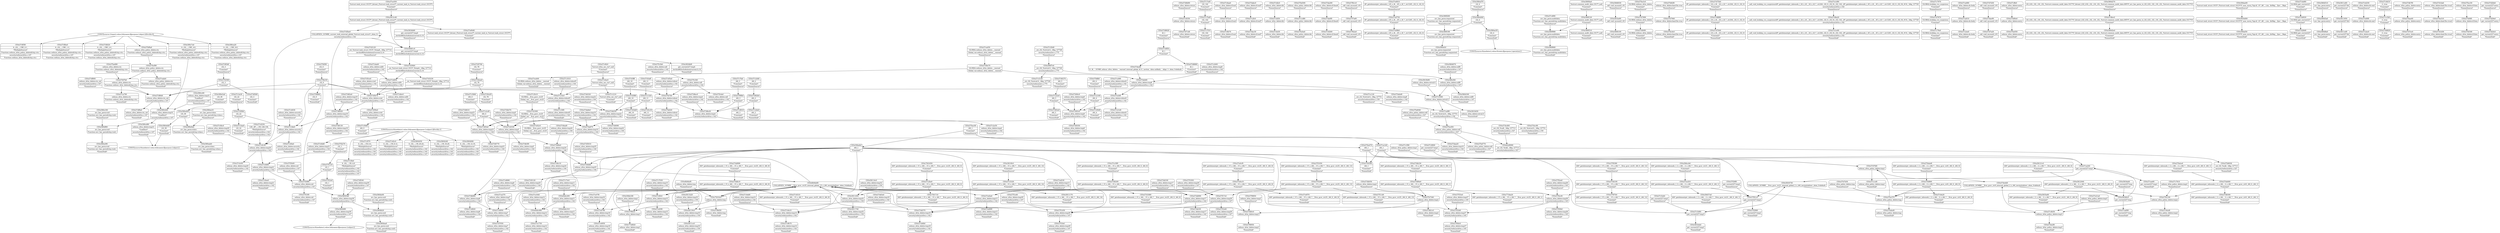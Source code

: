 digraph {
	CE0x580ca20 [shape=record,shape=Mrecord,label="{CE0x580ca20|4:_i32,_:_CRE_8,8_|*MultipleSource*|Function::selinux_xfrm_policy_delete&Arg::ctx::|security/selinux/xfrm.c,147|Function::selinux_xfrm_delete&Arg::ctx::}"]
	CE0x57f23f0 [shape=record,shape=Mrecord,label="{CE0x57f23f0|selinux_xfrm_delete:sid|security/selinux/xfrm.c,147|*SummSink*}"]
	CE0x57f1e40 [shape=record,shape=Mrecord,label="{CE0x57f1e40|selinux_xfrm_delete:tmp29|security/selinux/xfrm.c,147|*SummSource*}"]
	CE0x57c7810 [shape=record,shape=Mrecord,label="{CE0x57c7810|selinux_xfrm_policy_delete:tmp2|*SummSource*}"]
	CE0x57e47f0 [shape=record,shape=Mrecord,label="{CE0x57e47f0|selinux_xfrm_delete:tmp16|security/selinux/xfrm.c,142|*SummSource*}"]
	CE0x57d8ec0 [shape=record,shape=Mrecord,label="{CE0x57d8ec0|selinux_xfrm_delete:tmp4|security/selinux/xfrm.c,142|*SummSource*}"]
	CE0x58046f0 [shape=record,shape=Mrecord,label="{CE0x58046f0|selinux_xfrm_delete:tmp30|security/selinux/xfrm.c,147|*SummSink*}"]
	CE0x57bd770 [shape=record,shape=Mrecord,label="{CE0x57bd770|selinux_xfrm_policy_delete:call|security/selinux/xfrm.c,327|*SummSink*}"]
	CE0x57c2cd0 [shape=record,shape=Mrecord,label="{CE0x57c2cd0|i64_0|*Constant*}"]
	CE0x57bd040 [shape=record,shape=Mrecord,label="{CE0x57bd040|selinux_xfrm_policy_delete:call|security/selinux/xfrm.c,327|*SummSource*}"]
	CE0x57cb850 [shape=record,shape=Mrecord,label="{CE0x57cb850|selinux_xfrm_delete:call4|security/selinux/xfrm.c,142}"]
	CE0x57d71d0 [shape=record,shape=Mrecord,label="{CE0x57d71d0|selinux_xfrm_delete:return|*SummSink*}"]
	CE0x57c7bd0 [shape=record,shape=Mrecord,label="{CE0x57c7bd0|i32_142|*Constant*}"]
	CE0x57d72c0 [shape=record,shape=Mrecord,label="{CE0x57d72c0|selinux_xfrm_delete:if.end}"]
	CE0x57df6d0 [shape=record,shape=Mrecord,label="{CE0x57df6d0|selinux_xfrm_delete:ctx_sid|security/selinux/xfrm.c,147}"]
	CE0x57d0350 [shape=record,shape=Mrecord,label="{CE0x57d0350|selinux_xfrm_delete:tmp9|security/selinux/xfrm.c,142|*SummSink*}"]
	CE0x57dabc0 [shape=record,shape=Mrecord,label="{CE0x57dabc0|selinux_xfrm_delete:if.end7|*SummSource*}"]
	CE0x57d8880 [shape=record,shape=Mrecord,label="{CE0x57d8880|i8_1|*Constant*|*SummSink*}"]
	CE0x57cfd50 [shape=record,shape=Mrecord,label="{CE0x57cfd50|selinux_xfrm_delete:bb}"]
	CE0x57de4d0 [shape=record,shape=Mrecord,label="{CE0x57de4d0|COLLAPSED:_GCMRE___llvm_gcov_ctr9_internal_global_2_x_i64_zeroinitializer:_elem_0:default:}"]
	CE0x57e02c0 [shape=record,shape=Mrecord,label="{CE0x57e02c0|GLOBAL:__llvm_gcov_ctr25|Global_var:__llvm_gcov_ctr25|*SummSink*}"]
	CE0x57c14c0 [shape=record,shape=Mrecord,label="{CE0x57c14c0|selinux_xfrm_delete:tobool5|security/selinux/xfrm.c,144}"]
	CE0x57f2ea0 [shape=record,shape=Mrecord,label="{CE0x57f2ea0|selinux_xfrm_delete:tmp26|security/selinux/xfrm.c,145|*SummSource*}"]
	CE0x57c0ee0 [shape=record,shape=Mrecord,label="{CE0x57c0ee0|selinux_xfrm_delete:tmp21|security/selinux/xfrm.c,142|*SummSink*}"]
	CE0x57bdce0 [shape=record,shape=Mrecord,label="{CE0x57bdce0|i64*_getelementptr_inbounds_(_2_x_i64_,_2_x_i64_*___llvm_gcov_ctr9,_i64_0,_i64_1)|*Constant*|*SummSource*}"]
	CE0x57d8d00 [shape=record,shape=Mrecord,label="{CE0x57d8d00|selinux_xfrm_delete:return|*SummSource*}"]
	CE0x57c6950 [shape=record,shape=Mrecord,label="{CE0x57c6950|selinux_xfrm_delete:tmp7|security/selinux/xfrm.c,142}"]
	CE0x57bcba0 [shape=record,shape=Mrecord,label="{CE0x57bcba0|selinux_xfrm_policy_delete:bb|*SummSink*}"]
	CE0x580e290 [shape=record,shape=Mrecord,label="{CE0x580e290|avc_has_perm:tsid|Function::avc_has_perm&Arg::tsid::|*SummSink*}"]
	CE0x50bb180 [shape=record,shape=Mrecord,label="{CE0x50bb180|selinux_xfrm_delete:tmp1|*SummSource*}"]
	"CONST[source:0(mediator),value:2(dynamic)][purpose:{subject}]"
	CE0x57d4c10 [shape=record,shape=Mrecord,label="{CE0x57d4c10|selinux_xfrm_delete:tmp24|security/selinux/xfrm.c,144|*SummSink*}"]
	CE0x57fc3b0 [shape=record,shape=Mrecord,label="{CE0x57fc3b0|selinux_xfrm_delete:call|security/selinux/xfrm.c,142|*SummSource*}"]
	CE0x57bf9a0 [shape=record,shape=Mrecord,label="{CE0x57bf9a0|selinux_xfrm_policy_delete:ctx|Function::selinux_xfrm_policy_delete&Arg::ctx::|*SummSource*}"]
	CE0x57d5ce0 [shape=record,shape=Mrecord,label="{CE0x57d5ce0|selinux_xfrm_delete:cred|security/selinux/xfrm.c,142|*SummSource*}"]
	CE0x57d59e0 [shape=record,shape=Mrecord,label="{CE0x57d59e0|selinux_xfrm_delete:cred|security/selinux/xfrm.c,142|*SummSink*}"]
	CE0x57da200 [shape=record,shape=Mrecord,label="{CE0x57da200|selinux_xfrm_delete:if.then6|*SummSource*}"]
	CE0x57fb2a0 [shape=record,shape=Mrecord,label="{CE0x57fb2a0|_call_void_mcount()_#3|*SummSink*}"]
	CE0x57d4610 [shape=record,shape=Mrecord,label="{CE0x57d4610|selinux_xfrm_delete:tmp23|security/selinux/xfrm.c,144|*SummSource*}"]
	CE0x57cbbc0 [shape=record,shape=Mrecord,label="{CE0x57cbbc0|selinux_xfrm_delete:call4|security/selinux/xfrm.c,142|*SummSink*}"]
	CE0x57f1cc0 [shape=record,shape=Mrecord,label="{CE0x57f1cc0|i32_1|*Constant*}"]
	CE0x57c8260 [shape=record,shape=Mrecord,label="{CE0x57c8260|selinux_xfrm_delete:if.then6|*SummSink*}"]
	CE0x57d8e20 [shape=record,shape=Mrecord,label="{CE0x57d8e20|selinux_xfrm_delete:tmp4|security/selinux/xfrm.c,142}"]
	CE0x57bec00 [shape=record,shape=Mrecord,label="{CE0x57bec00|i64_1|*Constant*|*SummSource*}"]
	CE0x57e0cf0 [shape=record,shape=Mrecord,label="{CE0x57e0cf0|i64*_getelementptr_inbounds_(_15_x_i64_,_15_x_i64_*___llvm_gcov_ctr25,_i64_0,_i64_9)|*Constant*|*SummSource*}"]
	CE0x57c3a30 [shape=record,shape=Mrecord,label="{CE0x57c3a30|i32_22|*Constant*|*SummSource*}"]
	CE0x57e0f70 [shape=record,shape=Mrecord,label="{CE0x57e0f70|i64*_getelementptr_inbounds_(_15_x_i64_,_15_x_i64_*___llvm_gcov_ctr25,_i64_0,_i64_9)|*Constant*|*SummSink*}"]
	CE0x57d0200 [shape=record,shape=Mrecord,label="{CE0x57d0200|i64*_getelementptr_inbounds_(_15_x_i64_,_15_x_i64_*___llvm_gcov_ctr25,_i64_0,_i64_6)|*Constant*}"]
	CE0x57bcf90 [shape=record,shape=Mrecord,label="{CE0x57bcf90|selinux_xfrm_policy_delete:ctx|Function::selinux_xfrm_policy_delete&Arg::ctx::}"]
	CE0x57be680 [shape=record,shape=Mrecord,label="{CE0x57be680|selinux_xfrm_delete:ctx|Function::selinux_xfrm_delete&Arg::ctx::|*SummSource*}"]
	CE0x57d5be0 [shape=record,shape=Mrecord,label="{CE0x57d5be0|COLLAPSED:_GCMRE_current_task_external_global_%struct.task_struct*:_elem_0::|security/selinux/xfrm.c,142}"]
	CE0x57fc4a0 [shape=record,shape=Mrecord,label="{CE0x57fc4a0|selinux_xfrm_delete:call|security/selinux/xfrm.c,142|*SummSink*}"]
	CE0x57c5f70 [shape=record,shape=Mrecord,label="{CE0x57c5f70|4:_i32,_:_CR_0,4_|*MultipleSource*|security/selinux/xfrm.c,142|security/selinux/xfrm.c,142|security/selinux/xfrm.c,147}"]
	CE0x57d6020 [shape=record,shape=Mrecord,label="{CE0x57d6020|selinux_xfrm_delete:tmp19|security/selinux/xfrm.c,142}"]
	CE0x64dc480 [shape=record,shape=Mrecord,label="{CE0x64dc480|selinux_xfrm_delete:tmp12|security/selinux/xfrm.c,142}"]
	CE0x57c8cd0 [shape=record,shape=Mrecord,label="{CE0x57c8cd0|selinux_xfrm_policy_delete:tmp2|*SummSink*}"]
	CE0x5811b20 [shape=record,shape=Mrecord,label="{CE0x5811b20|selinux_xfrm_delete:tmp33|security/selinux/xfrm.c,150|*SummSource*}"]
	CE0x57c7fa0 [shape=record,shape=Mrecord,label="{CE0x57c7fa0|i64_3|*Constant*|*SummSource*}"]
	CE0x57c2d40 [shape=record,shape=Mrecord,label="{CE0x57c2d40|i64_2|*Constant*|*SummSource*}"]
	CE0x57c8350 [shape=record,shape=Mrecord,label="{CE0x57c8350|selinux_xfrm_delete:return}"]
	CE0x57e0810 [shape=record,shape=Mrecord,label="{CE0x57e0810|i8*_getelementptr_inbounds_(_45_x_i8_,_45_x_i8_*_.str1245,_i32_0,_i32_0)|*Constant*|*SummSource*}"]
	CE0x57d3c30 [shape=record,shape=Mrecord,label="{CE0x57d3c30|i64_11|*Constant*|*SummSink*}"]
	CE0x57c5960 [shape=record,shape=Mrecord,label="{CE0x57c5960|i64_0|*Constant*|*SummSource*}"]
	CE0x57ca450 [shape=record,shape=Mrecord,label="{CE0x57ca450|GLOBAL:selinux_xfrm_delete.__warned|Global_var:selinux_xfrm_delete.__warned|*SummSource*}"]
	CE0x57dd990 [shape=record,shape=Mrecord,label="{CE0x57dd990|i64*_getelementptr_inbounds_(_15_x_i64_,_15_x_i64_*___llvm_gcov_ctr25,_i64_0,_i64_8)|*Constant*|*SummSource*}"]
	CE0x580efc0 [shape=record,shape=Mrecord,label="{CE0x580efc0|avc_has_perm:requested|Function::avc_has_perm&Arg::requested::|*SummSink*}"]
	CE0x773d920 [shape=record,shape=Mrecord,label="{CE0x773d920|selinux_xfrm_delete:tmp1|*SummSink*}"]
	CE0x57ca240 [shape=record,shape=Mrecord,label="{CE0x57ca240|get_current227:tmp1}"]
	CE0x580f660 [shape=record,shape=Mrecord,label="{CE0x580f660|avc_has_perm:auditdata|Function::avc_has_perm&Arg::auditdata::|*SummSink*}"]
	CE0x5846100 [shape=record,shape=Mrecord,label="{CE0x5846100|_call_void_mcount()_#3|*SummSink*}"]
	CE0x57c2be0 [shape=record,shape=Mrecord,label="{CE0x57c2be0|i64*_getelementptr_inbounds_(_15_x_i64_,_15_x_i64_*___llvm_gcov_ctr25,_i64_0,_i64_0)|*Constant*}"]
	CE0x580d070 [shape=record,shape=Mrecord,label="{CE0x580d070|selinux_xfrm_delete:call8|security/selinux/xfrm.c,147|*SummSource*}"]
	CE0x580cb40 [shape=record,shape=Mrecord,label="{CE0x580cb40|selinux_xfrm_delete:tmp31|*LoadInst*|security/selinux/xfrm.c,147}"]
	CE0x57c62c0 [shape=record,shape=Mrecord,label="{CE0x57c62c0|4:_i32,_:_CR_8,12_|*MultipleSource*|security/selinux/xfrm.c,142|security/selinux/xfrm.c,142|security/selinux/xfrm.c,147}"]
	CE0x57d00f0 [shape=record,shape=Mrecord,label="{CE0x57d00f0|GLOBAL:selinux_xfrm_delete|*Constant*|*SummSink*}"]
	CE0x57bf7b0 [shape=record,shape=Mrecord,label="{CE0x57bf7b0|selinux_xfrm_delete:ctx|Function::selinux_xfrm_delete&Arg::ctx::}"]
	CE0x57c2fc0 [shape=record,shape=Mrecord,label="{CE0x57c2fc0|selinux_xfrm_delete:if.end7}"]
	CE0x57bc4c0 [shape=record,shape=Mrecord,label="{CE0x57bc4c0|selinux_xfrm_delete:land.lhs.true|*SummSink*}"]
	CE0x57bc570 [shape=record,shape=Mrecord,label="{CE0x57bc570|selinux_xfrm_policy_delete:tmp}"]
	CE0x57ca1d0 [shape=record,shape=Mrecord,label="{CE0x57ca1d0|i64_1|*Constant*}"]
	CE0x57d75b0 [shape=record,shape=Mrecord,label="{CE0x57d75b0|i8*_getelementptr_inbounds_(_24_x_i8_,_24_x_i8_*_.str244,_i32_0,_i32_0)|*Constant*|*SummSource*}"]
	CE0x57e1e00 [shape=record,shape=Mrecord,label="{CE0x57e1e00|_call_void_lockdep_rcu_suspicious(i8*_getelementptr_inbounds_(_24_x_i8_,_24_x_i8_*_.str244,_i32_0,_i32_0),_i32_142,_i8*_getelementptr_inbounds_(_45_x_i8_,_45_x_i8_*_.str1245,_i32_0,_i32_0))_#10,_!dbg_!27729|security/selinux/xfrm.c,142|*SummSink*}"]
	CE0x57d5760 [shape=record,shape=Mrecord,label="{CE0x57d5760|i32_78|*Constant*|*SummSource*}"]
	CE0x57f17c0 [shape=record,shape=Mrecord,label="{CE0x57f17c0|selinux_xfrm_delete:tmp28|security/selinux/xfrm.c,147}"]
	CE0x584ccb0 [shape=record,shape=Mrecord,label="{CE0x584ccb0|i64*_getelementptr_inbounds_(_2_x_i64_,_2_x_i64_*___llvm_gcov_ctr21,_i64_0,_i64_1)|*Constant*|*SummSource*}"]
	CE0x57d1000 [shape=record,shape=Mrecord,label="{CE0x57d1000|GLOBAL:__llvm_gcov_ctr25|Global_var:__llvm_gcov_ctr25}"]
	CE0x57c7970 [shape=record,shape=Mrecord,label="{CE0x57c7970|GLOBAL:lockdep_rcu_suspicious|*Constant*|*SummSource*}"]
	CE0x57c3aa0 [shape=record,shape=Mrecord,label="{CE0x57c3aa0|i32_22|*Constant*|*SummSink*}"]
	CE0x57f1830 [shape=record,shape=Mrecord,label="{CE0x57f1830|selinux_xfrm_delete:tmp28|security/selinux/xfrm.c,147|*SummSource*}"]
	CE0x5812c40 [shape=record,shape=Mrecord,label="{CE0x5812c40|%struct.task_struct.1015**_bitcast_(%struct.task_struct**_current_task_to_%struct.task_struct.1015**)|*Constant*}"]
	CE0x57da0f0 [shape=record,shape=Mrecord,label="{CE0x57da0f0|selinux_xfrm_delete:if.then6}"]
	CE0x57c40a0 [shape=record,shape=Mrecord,label="{CE0x57c40a0|selinux_xfrm_delete:security|security/selinux/xfrm.c,142|*SummSink*}"]
	CE0x57c6890 [shape=record,shape=Mrecord,label="{CE0x57c6890|selinux_xfrm_delete:tmp6|security/selinux/xfrm.c,142|*SummSource*}"]
	CE0x57ca080 [shape=record,shape=Mrecord,label="{CE0x57ca080|selinux_xfrm_delete:do.body|*SummSource*}"]
	CE0x57c9e20 [shape=record,shape=Mrecord,label="{CE0x57c9e20|i64*_getelementptr_inbounds_(_2_x_i64_,_2_x_i64_*___llvm_gcov_ctr9,_i64_0,_i64_0)|*Constant*|*SummSink*}"]
	CE0x57c65a0 [shape=record,shape=Mrecord,label="{CE0x57c65a0|selinux_xfrm_delete:tobool|security/selinux/xfrm.c,142|*SummSource*}"]
	CE0x580c7a0 [shape=record,shape=Mrecord,label="{CE0x580c7a0|4:_i32,_:_CRE_4,8_|*MultipleSource*|Function::selinux_xfrm_policy_delete&Arg::ctx::|security/selinux/xfrm.c,147|Function::selinux_xfrm_delete&Arg::ctx::}"]
	CE0x57c5fe0 [shape=record,shape=Mrecord,label="{CE0x57c5fe0|4:_i32,_:_CR_4,8_|*MultipleSource*|security/selinux/xfrm.c,142|security/selinux/xfrm.c,142|security/selinux/xfrm.c,147}"]
	CE0x57b7340 [shape=record,shape=Mrecord,label="{CE0x57b7340|selinux_xfrm_delete:tmp2}"]
	CE0x57b82f0 [shape=record,shape=Mrecord,label="{CE0x57b82f0|selinux_xfrm_delete:land.lhs.true|*SummSource*}"]
	CE0x57bf860 [shape=record,shape=Mrecord,label="{CE0x57bf860|i64*_getelementptr_inbounds_(_2_x_i64_,_2_x_i64_*___llvm_gcov_ctr9,_i64_0,_i64_0)|*Constant*}"]
	CE0x57dae90 [shape=record,shape=Mrecord,label="{CE0x57dae90|_call_void_mcount()_#3}"]
	"CONST[source:0(mediator),value:2(dynamic)][purpose:{object}]"
	CE0x580db20 [shape=record,shape=Mrecord,label="{CE0x580db20|avc_has_perm:ssid|Function::avc_has_perm&Arg::ssid::}"]
	CE0x57dd090 [shape=record,shape=Mrecord,label="{CE0x57dd090|selinux_xfrm_delete:tmp17|security/selinux/xfrm.c,142}"]
	CE0x57bcd50 [shape=record,shape=Mrecord,label="{CE0x57bcd50|selinux_xfrm_policy_delete:call|security/selinux/xfrm.c,327}"]
	CE0x57d48e0 [shape=record,shape=Mrecord,label="{CE0x57d48e0|selinux_xfrm_delete:tmp24|security/selinux/xfrm.c,144}"]
	CE0x580de00 [shape=record,shape=Mrecord,label="{CE0x580de00|avc_has_perm:ssid|Function::avc_has_perm&Arg::ssid::|*SummSource*}"]
	CE0x57f2960 [shape=record,shape=Mrecord,label="{CE0x57f2960|get_current227:tmp2|*SummSink*}"]
	CE0x57d2ea0 [shape=record,shape=Mrecord,label="{CE0x57d2ea0|i32_78|*Constant*}"]
	CE0x57f07b0 [shape=record,shape=Mrecord,label="{CE0x57f07b0|i64*_getelementptr_inbounds_(_15_x_i64_,_15_x_i64_*___llvm_gcov_ctr25,_i64_0,_i64_12)|*Constant*|*SummSink*}"]
	CE0x57be050 [shape=record,shape=Mrecord,label="{CE0x57be050|selinux_xfrm_delete:entry|*SummSink*}"]
	CE0x580ee50 [shape=record,shape=Mrecord,label="{CE0x580ee50|i32_4|*Constant*|*SummSink*}"]
	CE0x57c7e00 [shape=record,shape=Mrecord,label="{CE0x57c7e00|i32_142|*Constant*|*SummSource*}"]
	CE0x57cfdc0 [shape=record,shape=Mrecord,label="{CE0x57cfdc0|selinux_xfrm_delete:bb|*SummSource*}"]
	CE0x57cade0 [shape=record,shape=Mrecord,label="{CE0x57cade0|selinux_xfrm_policy_delete:ctx|Function::selinux_xfrm_policy_delete&Arg::ctx::|*SummSink*}"]
	CE0x57c73c0 [shape=record,shape=Mrecord,label="{CE0x57c73c0|selinux_xfrm_delete:tmp11|security/selinux/xfrm.c,142|*SummSource*}"]
	CE0x57e4950 [shape=record,shape=Mrecord,label="{CE0x57e4950|selinux_xfrm_delete:tmp16|security/selinux/xfrm.c,142|*SummSink*}"]
	CE0x57c1610 [shape=record,shape=Mrecord,label="{CE0x57c1610|selinux_xfrm_delete:tobool5|security/selinux/xfrm.c,144|*SummSource*}"]
	CE0x57c2de0 [shape=record,shape=Mrecord,label="{CE0x57c2de0|i64_2|*Constant*|*SummSink*}"]
	CE0x580d270 [shape=record,shape=Mrecord,label="{CE0x580d270|i32_(i32,_i32,_i16,_i32,_%struct.common_audit_data.1017*)*_bitcast_(i32_(i32,_i32,_i16,_i32,_%struct.common_audit_data.495*)*_avc_has_perm_to_i32_(i32,_i32,_i16,_i32,_%struct.common_audit_data.1017*)*)|*Constant*|*SummSource*}"]
	CE0x584af30 [shape=record,shape=Mrecord,label="{CE0x584af30|%struct.task_struct.1015*_(%struct.task_struct.1015**)*_asm_movq_%gs:$_1:P_,$0_,_r,im,_dirflag_,_fpsr_,_flags_|*SummSink*}"]
	CE0x57ed230 [shape=record,shape=Mrecord,label="{CE0x57ed230|selinux_xfrm_delete:tmp13|security/selinux/xfrm.c,142|*SummSource*}"]
	CE0x580d2e0 [shape=record,shape=Mrecord,label="{CE0x580d2e0|i32_(i32,_i32,_i16,_i32,_%struct.common_audit_data.1017*)*_bitcast_(i32_(i32,_i32,_i16,_i32,_%struct.common_audit_data.495*)*_avc_has_perm_to_i32_(i32,_i32,_i16,_i32,_%struct.common_audit_data.1017*)*)|*Constant*|*SummSink*}"]
	CE0x5811450 [shape=record,shape=Mrecord,label="{CE0x5811450|selinux_xfrm_delete:tmp32|security/selinux/xfrm.c,150}"]
	CE0x57da870 [shape=record,shape=Mrecord,label="{CE0x57da870|selinux_xfrm_delete:tmp10|security/selinux/xfrm.c,142}"]
	CE0x581bda0 [shape=record,shape=Mrecord,label="{CE0x581bda0|get_current227:tmp3|*SummSink*}"]
	CE0x57ecb00 [shape=record,shape=Mrecord,label="{CE0x57ecb00|GLOBAL:selinux_xfrm_delete.__warned|Global_var:selinux_xfrm_delete.__warned|*SummSink*}"]
	CE0x57e1750 [shape=record,shape=Mrecord,label="{CE0x57e1750|selinux_xfrm_delete:tmp12|security/selinux/xfrm.c,142|*SummSink*}"]
	CE0x57f1b40 [shape=record,shape=Mrecord,label="{CE0x57f1b40|selinux_xfrm_delete:tmp28|security/selinux/xfrm.c,147|*SummSink*}"]
	CE0x580f4a0 [shape=record,shape=Mrecord,label="{CE0x580f4a0|%struct.common_audit_data.1017*_null|*Constant*|*SummSource*}"]
	CE0x57d4770 [shape=record,shape=Mrecord,label="{CE0x57d4770|selinux_xfrm_delete:tmp23|security/selinux/xfrm.c,144|*SummSink*}"]
	CE0x57c50d0 [shape=record,shape=Mrecord,label="{CE0x57c50d0|_ret_i32_%retval.0,_!dbg_!27728|security/selinux/avc.c,775|*SummSource*}"]
	CE0x57d62a0 [shape=record,shape=Mrecord,label="{CE0x57d62a0|selinux_xfrm_delete:tmp19|security/selinux/xfrm.c,142|*SummSource*}"]
	CE0x57d28d0 [shape=record,shape=Mrecord,label="{CE0x57d28d0|GLOBAL:get_current227|*Constant*|*SummSink*}"]
	CE0x57e4780 [shape=record,shape=Mrecord,label="{CE0x57e4780|selinux_xfrm_delete:tmp16|security/selinux/xfrm.c,142}"]
	CE0x57df8a0 [shape=record,shape=Mrecord,label="{CE0x57df8a0|selinux_xfrm_delete:ctx_sid|security/selinux/xfrm.c,147|*SummSink*}"]
	CE0x57c6fc0 [shape=record,shape=Mrecord,label="{CE0x57c6fc0|selinux_xfrm_delete:tmp15|security/selinux/xfrm.c,142}"]
	CE0x57bdad0 [shape=record,shape=Mrecord,label="{CE0x57bdad0|i64*_getelementptr_inbounds_(_2_x_i64_,_2_x_i64_*___llvm_gcov_ctr9,_i64_0,_i64_0)|*Constant*|*SummSource*}"]
	CE0x57bde40 [shape=record,shape=Mrecord,label="{CE0x57bde40|selinux_xfrm_policy_delete:tmp|*SummSink*}"]
	CE0x57ddb10 [shape=record,shape=Mrecord,label="{CE0x57ddb10|i64*_getelementptr_inbounds_(_15_x_i64_,_15_x_i64_*___llvm_gcov_ctr25,_i64_0,_i64_8)|*Constant*}"]
	CE0x57d8300 [shape=record,shape=Mrecord,label="{CE0x57d8300|i64*_getelementptr_inbounds_(_2_x_i64_,_2_x_i64_*___llvm_gcov_ctr9,_i64_0,_i64_1)|*Constant*|*SummSink*}"]
	CE0x57c3de0 [shape=record,shape=Mrecord,label="{CE0x57c3de0|selinux_xfrm_delete:security|security/selinux/xfrm.c,142}"]
	CE0x57c6820 [shape=record,shape=Mrecord,label="{CE0x57c6820|selinux_xfrm_delete:tmp6|security/selinux/xfrm.c,142|*SummSink*}"]
	CE0x57d7a20 [shape=record,shape=Mrecord,label="{CE0x57d7a20|_call_void_mcount()_#3|*SummSink*}"]
	CE0x57df800 [shape=record,shape=Mrecord,label="{CE0x57df800|selinux_xfrm_delete:ctx_sid|security/selinux/xfrm.c,147|*SummSource*}"]
	CE0x57fe7b0 [shape=record,shape=Mrecord,label="{CE0x57fe7b0|selinux_xfrm_delete:tobool|security/selinux/xfrm.c,142}"]
	CE0x57d7870 [shape=record,shape=Mrecord,label="{CE0x57d7870|GLOBAL:lockdep_rcu_suspicious|*Constant*}"]
	CE0x5804450 [shape=record,shape=Mrecord,label="{CE0x5804450|4:_i32,_:_CR_20,24_|*MultipleSource*|security/selinux/xfrm.c,142|security/selinux/xfrm.c,142|security/selinux/xfrm.c,147}"]
	CE0x57c2ee0 [shape=record,shape=Mrecord,label="{CE0x57c2ee0|selinux_xfrm_delete:do.body|*SummSink*}"]
	CE0x57e60d0 [shape=record,shape=Mrecord,label="{CE0x57e60d0|%struct.task_struct.1015**_bitcast_(%struct.task_struct**_current_task_to_%struct.task_struct.1015**)|*Constant*|*SummSink*}"]
	CE0x57ed2a0 [shape=record,shape=Mrecord,label="{CE0x57ed2a0|selinux_xfrm_delete:tmp13|security/selinux/xfrm.c,142}"]
	CE0x580e5a0 [shape=record,shape=Mrecord,label="{CE0x580e5a0|i16_39|*Constant*|*SummSource*}"]
	CE0x580d3a0 [shape=record,shape=Mrecord,label="{CE0x580d3a0|avc_has_perm:entry}"]
	CE0x57f8dc0 [shape=record,shape=Mrecord,label="{CE0x57f8dc0|selinux_xfrm_delete:tmp1}"]
	CE0x57bc100 [shape=record,shape=Mrecord,label="{CE0x57bc100|selinux_xfrm_policy_delete:tmp2}"]
	CE0x580f510 [shape=record,shape=Mrecord,label="{CE0x580f510|%struct.common_audit_data.1017*_null|*Constant*|*SummSink*}"]
	CE0x5811e60 [shape=record,shape=Mrecord,label="{CE0x5811e60|get_current227:bb|*SummSource*}"]
	CE0x580cf40 [shape=record,shape=Mrecord,label="{CE0x580cf40|selinux_xfrm_delete:call8|security/selinux/xfrm.c,147}"]
	CE0x57d3dd0 [shape=record,shape=Mrecord,label="{CE0x57d3dd0|i64_10|*Constant*|*SummSink*}"]
	CE0x57f1fe0 [shape=record,shape=Mrecord,label="{CE0x57f1fe0|selinux_xfrm_delete:tmp29|security/selinux/xfrm.c,147|*SummSink*}"]
	CE0x57dfec0 [shape=record,shape=Mrecord,label="{CE0x57dfec0|i32_(i32,_i32,_i16,_i32,_%struct.common_audit_data.1017*)*_bitcast_(i32_(i32,_i32,_i16,_i32,_%struct.common_audit_data.495*)*_avc_has_perm_to_i32_(i32,_i32,_i16,_i32,_%struct.common_audit_data.1017*)*)|*Constant*}"]
	CE0x57c1cd0 [shape=record,shape=Mrecord,label="{CE0x57c1cd0|selinux_xfrm_policy_delete:tmp1|*SummSink*}"]
	CE0x57d3af0 [shape=record,shape=Mrecord,label="{CE0x57d3af0|i64_11|*Constant*|*SummSource*}"]
	CE0x57d3120 [shape=record,shape=Mrecord,label="{CE0x57d3120|_ret_%struct.task_struct.1015*_%tmp4,_!dbg_!27714|./arch/x86/include/asm/current.h,14|*SummSource*}"]
	CE0x57e4250 [shape=record,shape=Mrecord,label="{CE0x57e4250|selinux_xfrm_delete:do.end|*SummSource*}"]
	CE0x57d7d30 [shape=record,shape=Mrecord,label="{CE0x57d7d30|_call_void_mcount()_#3|*SummSource*}"]
	CE0x57b80e0 [shape=record,shape=Mrecord,label="{CE0x57b80e0|selinux_xfrm_delete:entry}"]
	CE0x57d4090 [shape=record,shape=Mrecord,label="{CE0x57d4090|selinux_xfrm_delete:tmp22|security/selinux/xfrm.c,144|*SummSink*}"]
	CE0x57f9fb0 [shape=record,shape=Mrecord,label="{CE0x57f9fb0|i64_3|*Constant*}"]
	CE0x57d4ad0 [shape=record,shape=Mrecord,label="{CE0x57d4ad0|selinux_xfrm_delete:tmp24|security/selinux/xfrm.c,144|*SummSource*}"]
	CE0x580e6d0 [shape=record,shape=Mrecord,label="{CE0x580e6d0|i16_39|*Constant*|*SummSink*}"]
	CE0x580ed70 [shape=record,shape=Mrecord,label="{CE0x580ed70|i32_4|*Constant*|*SummSource*}"]
	CE0x57c5b10 [shape=record,shape=Mrecord,label="{CE0x57c5b10|GLOBAL:__llvm_gcov_ctr25|Global_var:__llvm_gcov_ctr25|*SummSource*}"]
	CE0x5835a60 [shape=record,shape=Mrecord,label="{CE0x5835a60|i64*_getelementptr_inbounds_(_2_x_i64_,_2_x_i64_*___llvm_gcov_ctr21,_i64_0,_i64_0)|*Constant*|*SummSink*}"]
	CE0x58119c0 [shape=record,shape=Mrecord,label="{CE0x58119c0|selinux_xfrm_delete:tmp33|security/selinux/xfrm.c,150}"]
	CE0x64dc310 [shape=record,shape=Mrecord,label="{CE0x64dc310|selinux_xfrm_delete:tmp11|security/selinux/xfrm.c,142|*SummSink*}"]
	CE0x57deb60 [shape=record,shape=Mrecord,label="{CE0x57deb60|selinux_xfrm_delete:tmp8|security/selinux/xfrm.c,142}"]
	CE0x57ca010 [shape=record,shape=Mrecord,label="{CE0x57ca010|selinux_xfrm_delete:do.body}"]
	CE0x57c59d0 [shape=record,shape=Mrecord,label="{CE0x57c59d0|i64_0|*Constant*|*SummSink*}"]
	CE0x57ed490 [shape=record,shape=Mrecord,label="{CE0x57ed490|selinux_xfrm_delete:tmp13|security/selinux/xfrm.c,142|*SummSink*}"]
	CE0x57d7640 [shape=record,shape=Mrecord,label="{CE0x57d7640|i8*_getelementptr_inbounds_(_24_x_i8_,_24_x_i8_*_.str244,_i32_0,_i32_0)|*Constant*|*SummSink*}"]
	CE0x57dd3e0 [shape=record,shape=Mrecord,label="{CE0x57dd3e0|selinux_xfrm_delete:tmp18|security/selinux/xfrm.c,142|*SummSource*}"]
	CE0x75017c0 [shape=record,shape=Mrecord,label="{CE0x75017c0|i64*_getelementptr_inbounds_(_15_x_i64_,_15_x_i64_*___llvm_gcov_ctr25,_i64_0,_i64_0)|*Constant*|*SummSink*}"]
	CE0x580e400 [shape=record,shape=Mrecord,label="{CE0x580e400|i16_39|*Constant*}"]
	"CONST[source:1(input),value:2(dynamic)][purpose:{object}][SrcIdx:0]"
	CE0x57d04c0 [shape=record,shape=Mrecord,label="{CE0x57d04c0|selinux_xfrm_delete:tmp9|security/selinux/xfrm.c,142|*SummSource*}"]
	CE0x57cbab0 [shape=record,shape=Mrecord,label="{CE0x57cbab0|selinux_xfrm_delete:call4|security/selinux/xfrm.c,142|*SummSource*}"]
	CE0x57cffe0 [shape=record,shape=Mrecord,label="{CE0x57cffe0|selinux_xfrm_delete:entry|*SummSource*}"]
	CE0x57fb1c0 [shape=record,shape=Mrecord,label="{CE0x57fb1c0|_call_void_mcount()_#3|*SummSource*}"]
	CE0x57c9d10 [shape=record,shape=Mrecord,label="{CE0x57c9d10|i1_true|*Constant*|*SummSource*}"]
	CE0x5811ed0 [shape=record,shape=Mrecord,label="{CE0x5811ed0|get_current227:bb|*SummSink*}"]
	CE0x57c5560 [shape=record,shape=Mrecord,label="{CE0x57c5560|selinux_xfrm_delete:retval.0}"]
	CE0x5810fc0 [shape=record,shape=Mrecord,label="{CE0x5810fc0|i64*_getelementptr_inbounds_(_15_x_i64_,_15_x_i64_*___llvm_gcov_ctr25,_i64_0,_i64_14)|*Constant*|*SummSource*}"]
	CE0x5834bf0 [shape=record,shape=Mrecord,label="{CE0x5834bf0|get_current227:tmp4|./arch/x86/include/asm/current.h,14|*SummSink*}"]
	CE0x57d7050 [shape=record,shape=Mrecord,label="{CE0x57d7050|selinux_xfrm_delete:tmp7|security/selinux/xfrm.c,142|*SummSink*}"]
	CE0x57db1c0 [shape=record,shape=Mrecord,label="{CE0x57db1c0|selinux_xfrm_delete:tmp2|*SummSink*}"]
	CE0x57e0330 [shape=record,shape=Mrecord,label="{CE0x57e0330|selinux_xfrm_delete:tmp5|security/selinux/xfrm.c,142}"]
	CE0x580ea10 [shape=record,shape=Mrecord,label="{CE0x580ea10|avc_has_perm:tclass|Function::avc_has_perm&Arg::tclass::|*SummSource*}"]
	CE0x57caa60 [shape=record,shape=Mrecord,label="{CE0x57caa60|get_current227:tmp1|*SummSink*}"]
	CE0x57d5b70 [shape=record,shape=Mrecord,label="{CE0x57d5b70|selinux_xfrm_delete:cred|security/selinux/xfrm.c,142}"]
	CE0x57d8620 [shape=record,shape=Mrecord,label="{CE0x57d8620|i8_1|*Constant*|*SummSource*}"]
	CE0x57f2880 [shape=record,shape=Mrecord,label="{CE0x57f2880|selinux_xfrm_delete:sid|security/selinux/xfrm.c,147}"]
	CE0x57d7fd0 [shape=record,shape=Mrecord,label="{CE0x57d7fd0|selinux_xfrm_policy_delete:tmp1}"]
	CE0x57d5a50 [shape=record,shape=Mrecord,label="{CE0x57d5a50|i32_78|*Constant*|*SummSink*}"]
	CE0x57d7ec0 [shape=record,shape=Mrecord,label="{CE0x57d7ec0|selinux_xfrm_policy_delete:entry|*SummSink*}"]
	CE0x580f260 [shape=record,shape=Mrecord,label="{CE0x580f260|avc_has_perm:requested|Function::avc_has_perm&Arg::requested::|*SummSource*}"]
	CE0x57da8e0 [shape=record,shape=Mrecord,label="{CE0x57da8e0|selinux_xfrm_delete:tmp10|security/selinux/xfrm.c,142|*SummSource*}"]
	CE0x58346c0 [shape=record,shape=Mrecord,label="{CE0x58346c0|get_current227:tmp}"]
	CE0x57c1210 [shape=record,shape=Mrecord,label="{CE0x57c1210|%struct.xfrm_sec_ctx*_null|*Constant*|*SummSink*}"]
	CE0x57de2f0 [shape=record,shape=Mrecord,label="{CE0x57de2f0|selinux_xfrm_policy_delete:tmp3|*SummSink*}"]
	CE0x58042d0 [shape=record,shape=Mrecord,label="{CE0x58042d0|4:_i32,_:_CR_16,20_|*MultipleSource*|security/selinux/xfrm.c,142|security/selinux/xfrm.c,142|security/selinux/xfrm.c,147}"]
	CE0x57c9a10 [shape=record,shape=Mrecord,label="{CE0x57c9a10|selinux_xfrm_delete:tmp14|security/selinux/xfrm.c,142}"]
	CE0x57be310 [shape=record,shape=Mrecord,label="{CE0x57be310|selinux_xfrm_delete:land.lhs.true2}"]
	CE0x57dd370 [shape=record,shape=Mrecord,label="{CE0x57dd370|selinux_xfrm_delete:tmp18|security/selinux/xfrm.c,142}"]
	CE0x57c9900 [shape=record,shape=Mrecord,label="{CE0x57c9900|get_current227:tmp1|*SummSource*}"]
	CE0x57c0dd0 [shape=record,shape=Mrecord,label="{CE0x57c0dd0|selinux_xfrm_delete:tmp21|security/selinux/xfrm.c,142|*SummSource*}"]
	CE0x57d1da0 [shape=record,shape=Mrecord,label="{CE0x57d1da0|selinux_xfrm_delete:land.lhs.true2|*SummSource*}"]
	CE0x57f33e0 [shape=record,shape=Mrecord,label="{CE0x57f33e0|selinux_xfrm_delete:tmp27|security/selinux/xfrm.c,145|*SummSource*}"]
	CE0x57bf180 [shape=record,shape=Mrecord,label="{CE0x57bf180|selinux_xfrm_delete:if.then|*SummSink*}"]
	CE0x57c7030 [shape=record,shape=Mrecord,label="{CE0x57c7030|selinux_xfrm_delete:tmp15|security/selinux/xfrm.c,142|*SummSource*}"]
	CE0x57d0270 [shape=record,shape=Mrecord,label="{CE0x57d0270|i64_5|*Constant*|*SummSource*}"]
	CE0x57e0e10 [shape=record,shape=Mrecord,label="{CE0x57e0e10|i64*_getelementptr_inbounds_(_15_x_i64_,_15_x_i64_*___llvm_gcov_ctr25,_i64_0,_i64_9)|*Constant*}"]
	CE0x57c0ac0 [shape=record,shape=Mrecord,label="{CE0x57c0ac0|%struct.xfrm_sec_ctx*_null|*Constant*}"]
	CE0x57ca790 [shape=record,shape=Mrecord,label="{CE0x57ca790|selinux_xfrm_delete:ctx|Function::selinux_xfrm_delete&Arg::ctx::|*SummSink*}"]
	CE0x5811cc0 [shape=record,shape=Mrecord,label="{CE0x5811cc0|selinux_xfrm_delete:tmp33|security/selinux/xfrm.c,150|*SummSink*}"]
	CE0x7501650 [shape=record,shape=Mrecord,label="{CE0x7501650|i64*_getelementptr_inbounds_(_15_x_i64_,_15_x_i64_*___llvm_gcov_ctr25,_i64_0,_i64_0)|*Constant*|*SummSource*}"]
	CE0x57f7a60 [shape=record,shape=Mrecord,label="{CE0x57f7a60|_call_void_mcount()_#3}"]
	CE0x5834d00 [shape=record,shape=Mrecord,label="{CE0x5834d00|%struct.task_struct.1015*_(%struct.task_struct.1015**)*_asm_movq_%gs:$_1:P_,$0_,_r,im,_dirflag_,_fpsr_,_flags_}"]
	CE0x57c2400 [shape=record,shape=Mrecord,label="{CE0x57c2400|selinux_xfrm_delete:tmp8|security/selinux/xfrm.c,142|*SummSource*}"]
	CE0x57cfe30 [shape=record,shape=Mrecord,label="{CE0x57cfe30|selinux_xfrm_delete:bb|*SummSink*}"]
	CE0x58121c0 [shape=record,shape=Mrecord,label="{CE0x58121c0|i64*_getelementptr_inbounds_(_2_x_i64_,_2_x_i64_*___llvm_gcov_ctr21,_i64_0,_i64_0)|*Constant*|*SummSource*}"]
	CE0x5804080 [shape=record,shape=Mrecord,label="{CE0x5804080|4:_i32,_:_CR_12,16_|*MultipleSource*|security/selinux/xfrm.c,142|security/selinux/xfrm.c,142|security/selinux/xfrm.c,147}"]
	CE0x57d30b0 [shape=record,shape=Mrecord,label="{CE0x57d30b0|_ret_%struct.task_struct.1015*_%tmp4,_!dbg_!27714|./arch/x86/include/asm/current.h,14}"]
	CE0x57f1d30 [shape=record,shape=Mrecord,label="{CE0x57f1d30|selinux_xfrm_delete:tmp29|security/selinux/xfrm.c,147}"]
	CE0x57c5d60 [shape=record,shape=Mrecord,label="{CE0x57c5d60|get_current227:tmp3}"]
	CE0x57d45a0 [shape=record,shape=Mrecord,label="{CE0x57d45a0|selinux_xfrm_delete:tmp23|security/selinux/xfrm.c,144}"]
	CE0x58114c0 [shape=record,shape=Mrecord,label="{CE0x58114c0|selinux_xfrm_delete:tmp32|security/selinux/xfrm.c,150|*SummSource*}"]
	"CONST[source:0(mediator),value:0(static)][purpose:{operation}]"
	CE0x57c4f00 [shape=record,shape=Mrecord,label="{CE0x57c4f00|avc_has_perm:auditdata|Function::avc_has_perm&Arg::auditdata::|*SummSource*}"]
	CE0x57b8030 [shape=record,shape=Mrecord,label="{CE0x57b8030|_ret_i32_%call,_!dbg_!27713|security/selinux/xfrm.c,327|*SummSink*}"]
	CE0x57d92b0 [shape=record,shape=Mrecord,label="{CE0x57d92b0|i64_2|*Constant*}"]
	CE0x57d3f80 [shape=record,shape=Mrecord,label="{CE0x57d3f80|i64_10|*Constant*}"]
	CE0x57f6850 [shape=record,shape=Mrecord,label="{CE0x57f6850|selinux_xfrm_delete:tmp3|*SummSource*}"]
	CE0x57ecbf0 [shape=record,shape=Mrecord,label="{CE0x57ecbf0|selinux_xfrm_delete:tobool1|security/selinux/xfrm.c,142}"]
	CE0x57be3c0 [shape=record,shape=Mrecord,label="{CE0x57be3c0|GLOBAL:selinux_xfrm_delete|*Constant*|*SummSource*}"]
	CE0x57e45f0 [shape=record,shape=Mrecord,label="{CE0x57e45f0|selinux_xfrm_delete:tmp15|security/selinux/xfrm.c,142|*SummSink*}"]
	CE0x57c7f10 [shape=record,shape=Mrecord,label="{CE0x57c7f10|i32_142|*Constant*|*SummSink*}"]
	CE0x57d6130 [shape=record,shape=Mrecord,label="{CE0x57d6130|selinux_xfrm_delete:tmp19|security/selinux/xfrm.c,142|*SummSink*}"]
	CE0x57df240 [shape=record,shape=Mrecord,label="{CE0x57df240|selinux_xfrm_delete:tmp30|security/selinux/xfrm.c,147|*SummSource*}"]
	CE0x57c2ac0 [shape=record,shape=Mrecord,label="{CE0x57c2ac0|selinux_xfrm_delete:do.end|*SummSink*}"]
	CE0x5846030 [shape=record,shape=Mrecord,label="{CE0x5846030|_call_void_mcount()_#3|*SummSource*}"]
	CE0x57c1f90 [shape=record,shape=Mrecord,label="{CE0x57c1f90|selinux_xfrm_policy_delete:tmp1|*SummSource*}"]
	CE0x580df60 [shape=record,shape=Mrecord,label="{CE0x580df60|avc_has_perm:tsid|Function::avc_has_perm&Arg::tsid::}"]
	CE0x57fa020 [shape=record,shape=Mrecord,label="{CE0x57fa020|selinux_xfrm_delete:tobool|security/selinux/xfrm.c,142|*SummSink*}"]
	CE0x57c5eb0 [shape=record,shape=Mrecord,label="{CE0x57c5eb0|get_current227:tmp3|*SummSource*}"]
	CE0x57c0d60 [shape=record,shape=Mrecord,label="{CE0x57c0d60|selinux_xfrm_delete:tmp21|security/selinux/xfrm.c,142}"]
	CE0x5810b90 [shape=record,shape=Mrecord,label="{CE0x5810b90|selinux_xfrm_delete:retval.0|*SummSource*}"]
	CE0x58461c0 [shape=record,shape=Mrecord,label="{CE0x58461c0|get_current227:tmp4|./arch/x86/include/asm/current.h,14}"]
	CE0x57f22e0 [shape=record,shape=Mrecord,label="{CE0x57f22e0|i32_1|*Constant*|*SummSink*}"]
	CE0x580f120 [shape=record,shape=Mrecord,label="{CE0x580f120|%struct.common_audit_data.1017*_null|*Constant*}"]
	CE0x57d0e70 [shape=record,shape=Mrecord,label="{CE0x57d0e70|GLOBAL:selinux_xfrm_delete.__warned|Global_var:selinux_xfrm_delete.__warned}"]
	CE0x57f11d0 [shape=record,shape=Mrecord,label="{CE0x57f11d0|i64*_getelementptr_inbounds_(_15_x_i64_,_15_x_i64_*___llvm_gcov_ctr25,_i64_0,_i64_13)|*Constant*|*SummSink*}"]
	CE0x57db0c0 [shape=record,shape=Mrecord,label="{CE0x57db0c0|selinux_xfrm_delete:tmp3}"]
	CE0x57c1320 [shape=record,shape=Mrecord,label="{CE0x57c1320|i64_11|*Constant*}"]
	CE0x580d160 [shape=record,shape=Mrecord,label="{CE0x580d160|selinux_xfrm_delete:call8|security/selinux/xfrm.c,147|*SummSink*}"]
	CE0x57d5fb0 [shape=record,shape=Mrecord,label="{CE0x57d5fb0|i32_22|*Constant*}"]
	CE0x57df3d0 [shape=record,shape=Mrecord,label="{CE0x57df3d0|i32_3|*Constant*|*SummSource*}"]
	CE0x580e160 [shape=record,shape=Mrecord,label="{CE0x580e160|avc_has_perm:tsid|Function::avc_has_perm&Arg::tsid::|*SummSource*}"]
	CE0x57bd300 [shape=record,shape=Mrecord,label="{CE0x57bd300|selinux_xfrm_policy_delete:bb|*SummSource*}"]
	CE0x57e1d90 [shape=record,shape=Mrecord,label="{CE0x57e1d90|_call_void_lockdep_rcu_suspicious(i8*_getelementptr_inbounds_(_24_x_i8_,_24_x_i8_*_.str244,_i32_0,_i32_0),_i32_142,_i8*_getelementptr_inbounds_(_45_x_i8_,_45_x_i8_*_.str1245,_i32_0,_i32_0))_#10,_!dbg_!27729|security/selinux/xfrm.c,142|*SummSource*}"]
	CE0x6b9de80 [shape=record,shape=Mrecord,label="{CE0x6b9de80|COLLAPSED:_GCMRE___llvm_gcov_ctr25_internal_global_15_x_i64_zeroinitializer:_elem_0:default:}"]
	CE0x580f980 [shape=record,shape=Mrecord,label="{CE0x580f980|avc_has_perm:auditdata|Function::avc_has_perm&Arg::auditdata::}"]
	CE0x57de840 [shape=record,shape=Mrecord,label="{CE0x57de840|i64*_getelementptr_inbounds_(_2_x_i64_,_2_x_i64_*___llvm_gcov_ctr9,_i64_0,_i64_1)|*Constant*}"]
	CE0x57df5f0 [shape=record,shape=Mrecord,label="{CE0x57df5f0|4:_i32,_:_CRE_0,1_|*MultipleSource*|Function::selinux_xfrm_policy_delete&Arg::ctx::|security/selinux/xfrm.c,147|Function::selinux_xfrm_delete&Arg::ctx::}"]
	CE0x57f2e30 [shape=record,shape=Mrecord,label="{CE0x57f2e30|selinux_xfrm_delete:tmp26|security/selinux/xfrm.c,145}"]
	CE0x580f7e0 [shape=record,shape=Mrecord,label="{CE0x580f7e0|_ret_i32_%retval.0,_!dbg_!27728|security/selinux/avc.c,775}"]
	CE0x57bf4f0 [shape=record,shape=Mrecord,label="{CE0x57bf4f0|selinux_xfrm_delete:if.then}"]
	CE0x57c9b70 [shape=record,shape=Mrecord,label="{CE0x57c9b70|selinux_xfrm_delete:tmp14|security/selinux/xfrm.c,142|*SummSink*}"]
	CE0x57e21a0 [shape=record,shape=Mrecord,label="{CE0x57e21a0|selinux_xfrm_policy_delete:tmp3|*SummSource*}"]
	CE0x6cd0990 [shape=record,shape=Mrecord,label="{CE0x6cd0990|_ret_i32_%call,_!dbg_!27713|security/selinux/xfrm.c,327}"]
	CE0x57dac30 [shape=record,shape=Mrecord,label="{CE0x57dac30|selinux_xfrm_delete:if.end7|*SummSink*}"]
	CE0x57fb230 [shape=record,shape=Mrecord,label="{CE0x57fb230|i32_0|*Constant*}"]
	CE0x57d69e0 [shape=record,shape=Mrecord,label="{CE0x57d69e0|i64*_getelementptr_inbounds_(_15_x_i64_,_15_x_i64_*___llvm_gcov_ctr25,_i64_0,_i64_1)|*Constant*}"]
	CE0x57d3230 [shape=record,shape=Mrecord,label="{CE0x57d3230|_ret_%struct.task_struct.1015*_%tmp4,_!dbg_!27714|./arch/x86/include/asm/current.h,14|*SummSink*}"]
	CE0x57d1d30 [shape=record,shape=Mrecord,label="{CE0x57d1d30|selinux_xfrm_delete:land.lhs.true2|*SummSink*}"]
	CE0x57e18f0 [shape=record,shape=Mrecord,label="{CE0x57e18f0|i64*_getelementptr_inbounds_(_15_x_i64_,_15_x_i64_*___llvm_gcov_ctr25,_i64_0,_i64_6)|*Constant*|*SummSource*}"]
	CE0x57c8010 [shape=record,shape=Mrecord,label="{CE0x57c8010|i64_3|*Constant*|*SummSink*}"]
	CE0x57c0fc0 [shape=record,shape=Mrecord,label="{CE0x57c0fc0|%struct.xfrm_sec_ctx*_null|*Constant*|*SummSource*}"]
	CE0x57c1d80 [shape=record,shape=Mrecord,label="{CE0x57c1d80|selinux_xfrm_policy_delete:bb}"]
	CE0x57d3ff0 [shape=record,shape=Mrecord,label="{CE0x57d3ff0|i64_10|*Constant*|*SummSource*}"]
	"CONST[source:0(mediator),value:2(dynamic)][purpose:{subject}][SrcIdx:1]"
	CE0x57c22e0 [shape=record,shape=Mrecord,label="{CE0x57c22e0|i64_5|*Constant*}"]
	CE0x57df360 [shape=record,shape=Mrecord,label="{CE0x57df360|i32_3|*Constant*|*SummSink*}"]
	CE0x57d29e0 [shape=record,shape=Mrecord,label="{CE0x57d29e0|get_current227:entry}"]
	CE0x57c4030 [shape=record,shape=Mrecord,label="{CE0x57c4030|selinux_xfrm_delete:security|security/selinux/xfrm.c,142|*SummSource*}"]
	CE0x57f01c0 [shape=record,shape=Mrecord,label="{CE0x57f01c0|get_current227:tmp2}"]
	CE0x57c5140 [shape=record,shape=Mrecord,label="{CE0x57c5140|_ret_i32_%retval.0,_!dbg_!27728|security/selinux/avc.c,775|*SummSink*}"]
	CE0x57c0cf0 [shape=record,shape=Mrecord,label="{CE0x57c0cf0|selinux_xfrm_delete:tmp20|security/selinux/xfrm.c,142|*SummSink*}"]
	CE0x57db050 [shape=record,shape=Mrecord,label="{CE0x57db050|selinux_xfrm_delete:tmp2|*SummSource*}"]
	CE0x75016c0 [shape=record,shape=Mrecord,label="{CE0x75016c0|selinux_xfrm_delete:tmp}"]
	CE0x5811170 [shape=record,shape=Mrecord,label="{CE0x5811170|i64*_getelementptr_inbounds_(_15_x_i64_,_15_x_i64_*___llvm_gcov_ctr25,_i64_0,_i64_14)|*Constant*|*SummSink*}"]
	CE0x57b7b50 [shape=record,shape=Mrecord,label="{CE0x57b7b50|selinux_xfrm_policy_delete:tmp|*SummSource*}"]
	CE0x57debd0 [shape=record,shape=Mrecord,label="{CE0x57debd0|selinux_xfrm_delete:tmp8|security/selinux/xfrm.c,142|*SummSink*}"]
	CE0x57e40f0 [shape=record,shape=Mrecord,label="{CE0x57e40f0|selinux_xfrm_delete:do.end}"]
	CE0x57f28f0 [shape=record,shape=Mrecord,label="{CE0x57f28f0|get_current227:tmp2|*SummSource*}"]
	CE0x57fd5f0 [shape=record,shape=Mrecord,label="{CE0x57fd5f0|i32_0|*Constant*|*SummSource*}"]
	CE0x57bae40 [shape=record,shape=Mrecord,label="{CE0x57bae40|selinux_xfrm_policy_delete:entry}"]
	CE0x57d1880 [shape=record,shape=Mrecord,label="{CE0x57d1880|i64*_getelementptr_inbounds_(_15_x_i64_,_15_x_i64_*___llvm_gcov_ctr25,_i64_0,_i64_6)|*Constant*|*SummSink*}"]
	CE0x57cc120 [shape=record,shape=Mrecord,label="{CE0x57cc120|_ret_i32_%retval.0,_!dbg_!27751|security/selinux/xfrm.c,150|*SummSource*}"]
	CE0x580f190 [shape=record,shape=Mrecord,label="{CE0x580f190|avc_has_perm:requested|Function::avc_has_perm&Arg::requested::}"]
	CE0x57d2bb0 [shape=record,shape=Mrecord,label="{CE0x57d2bb0|get_current227:entry|*SummSource*}"]
	CE0x57c0bc0 [shape=record,shape=Mrecord,label="{CE0x57c0bc0|selinux_xfrm_delete:tmp20|security/selinux/xfrm.c,142|*SummSource*}"]
	CE0x57c2160 [shape=record,shape=Mrecord,label="{CE0x57c2160|i64_4|*Constant*}"]
	CE0x5834730 [shape=record,shape=Mrecord,label="{CE0x5834730|COLLAPSED:_GCMRE___llvm_gcov_ctr21_internal_global_2_x_i64_zeroinitializer:_elem_0:default:}"]
	CE0x5834b80 [shape=record,shape=Mrecord,label="{CE0x5834b80|get_current227:tmp4|./arch/x86/include/asm/current.h,14|*SummSource*}"]
	CE0x57c5320 [shape=record,shape=Mrecord,label="{CE0x57c5320|i64*_getelementptr_inbounds_(_15_x_i64_,_15_x_i64_*___llvm_gcov_ctr25,_i64_0,_i64_14)|*Constant*}"]
	CE0x6b9def0 [shape=record,shape=Mrecord,label="{CE0x6b9def0|selinux_xfrm_delete:tmp|*SummSource*}"]
	CE0x57dcd00 [shape=record,shape=Mrecord,label="{CE0x57dcd00|_ret_i32_%call,_!dbg_!27713|security/selinux/xfrm.c,327|*SummSource*}"]
	CE0x57ca9f0 [shape=record,shape=Mrecord,label="{CE0x57ca9f0|_ret_i32_%retval.0,_!dbg_!27751|security/selinux/xfrm.c,150}"]
	CE0x57db470 [shape=record,shape=Mrecord,label="{CE0x57db470|selinux_xfrm_delete:tmp5|security/selinux/xfrm.c,142|*SummSource*}"]
	CE0x57cc3b0 [shape=record,shape=Mrecord,label="{CE0x57cc3b0|i1_true|*Constant*}"]
	CE0x57c2e50 [shape=record,shape=Mrecord,label="{CE0x57c2e50|selinux_xfrm_delete:tmp4|security/selinux/xfrm.c,142|*SummSink*}"]
	CE0x57c21d0 [shape=record,shape=Mrecord,label="{CE0x57c21d0|selinux_xfrm_delete:tobool1|security/selinux/xfrm.c,142|*SummSink*}"]
	CE0x57c6aa0 [shape=record,shape=Mrecord,label="{CE0x57c6aa0|selinux_xfrm_delete:if.end|*SummSource*}"]
	CE0x57c6f50 [shape=record,shape=Mrecord,label="{CE0x57c6f50|i8_1|*Constant*}"]
	CE0x57d5010 [shape=record,shape=Mrecord,label="{CE0x57d5010|selinux_xfrm_delete:tmp25|security/selinux/xfrm.c,144|*SummSource*}"]
	CE0x580e9a0 [shape=record,shape=Mrecord,label="{CE0x580e9a0|avc_has_perm:tclass|Function::avc_has_perm&Arg::tclass::}"]
	CE0x57daa20 [shape=record,shape=Mrecord,label="{CE0x57daa20|selinux_xfrm_delete:tmp10|security/selinux/xfrm.c,142|*SummSink*}"]
	CE0x580eab0 [shape=record,shape=Mrecord,label="{CE0x580eab0|avc_has_perm:tclass|Function::avc_has_perm&Arg::tclass::|*SummSink*}"]
	CE0x57d5120 [shape=record,shape=Mrecord,label="{CE0x57d5120|selinux_xfrm_delete:tmp25|security/selinux/xfrm.c,144|*SummSink*}"]
	CE0x57f32d0 [shape=record,shape=Mrecord,label="{CE0x57f32d0|selinux_xfrm_delete:tmp27|security/selinux/xfrm.c,145}"]
	CE0x773da20 [shape=record,shape=Mrecord,label="{CE0x773da20|i64*_getelementptr_inbounds_(_15_x_i64_,_15_x_i64_*___llvm_gcov_ctr25,_i64_0,_i64_1)|*Constant*|*SummSink*}"]
	CE0x58045d0 [shape=record,shape=Mrecord,label="{CE0x58045d0|selinux_xfrm_delete:tmp30|security/selinux/xfrm.c,147}"]
	CE0x580d510 [shape=record,shape=Mrecord,label="{CE0x580d510|avc_has_perm:entry|*SummSource*}"]
	CE0x584ae00 [shape=record,shape=Mrecord,label="{CE0x584ae00|%struct.task_struct.1015*_(%struct.task_struct.1015**)*_asm_movq_%gs:$_1:P_,$0_,_r,im,_dirflag_,_fpsr_,_flags_|*SummSource*}"]
	CE0x57c4b50 [shape=record,shape=Mrecord,label="{CE0x57c4b50|selinux_xfrm_policy_delete:tmp3}"]
	CE0x57e1640 [shape=record,shape=Mrecord,label="{CE0x57e1640|selinux_xfrm_delete:tmp12|security/selinux/xfrm.c,142|*SummSource*}"]
	CE0x57f1050 [shape=record,shape=Mrecord,label="{CE0x57f1050|i64*_getelementptr_inbounds_(_15_x_i64_,_15_x_i64_*___llvm_gcov_ctr25,_i64_0,_i64_13)|*Constant*|*SummSource*}"]
	CE0x580d8a0 [shape=record,shape=Mrecord,label="{CE0x580d8a0|avc_has_perm:entry|*SummSink*}"]
	CE0x57db660 [shape=record,shape=Mrecord,label="{CE0x57db660|selinux_xfrm_delete:tmp6|security/selinux/xfrm.c,142}"]
	CE0x57d4db0 [shape=record,shape=Mrecord,label="{CE0x57d4db0|selinux_xfrm_delete:tmp25|security/selinux/xfrm.c,144}"]
	CE0x57c9310 [shape=record,shape=Mrecord,label="{CE0x57c9310|i64*_getelementptr_inbounds_(_15_x_i64_,_15_x_i64_*___llvm_gcov_ctr25,_i64_0,_i64_8)|*Constant*|*SummSink*}"]
	CE0x57f0dc0 [shape=record,shape=Mrecord,label="{CE0x57f0dc0|selinux_xfrm_delete:tmp27|security/selinux/xfrm.c,145|*SummSink*}"]
	CE0x57db5f0 [shape=record,shape=Mrecord,label="{CE0x57db5f0|selinux_xfrm_delete:tmp5|security/selinux/xfrm.c,142|*SummSink*}"]
	CE0x57ca690 [shape=record,shape=Mrecord,label="{CE0x57ca690|get_current227:tmp|*SummSink*}"]
	CE0x57c20f0 [shape=record,shape=Mrecord,label="{CE0x57c20f0|selinux_xfrm_delete:tobool1|security/selinux/xfrm.c,142|*SummSource*}"]
	CE0x57b7690 [shape=record,shape=Mrecord,label="{CE0x57b7690|GLOBAL:selinux_xfrm_delete|*Constant*}"]
	CE0x57bf390 [shape=record,shape=Mrecord,label="{CE0x57bf390|i64_1|*Constant*|*SummSink*}"]
	CE0x57b7940 [shape=record,shape=Mrecord,label="{CE0x57b7940|selinux_xfrm_delete:land.lhs.true}"]
	CE0x57f0380 [shape=record,shape=Mrecord,label="{CE0x57f0380|i64*_getelementptr_inbounds_(_15_x_i64_,_15_x_i64_*___llvm_gcov_ctr25,_i64_0,_i64_12)|*Constant*|*SummSource*}"]
	CE0x57dd820 [shape=record,shape=Mrecord,label="{CE0x57dd820|i1_true|*Constant*|*SummSink*}"]
	CE0x580cd80 [shape=record,shape=Mrecord,label="{CE0x580cd80|selinux_xfrm_delete:tmp31|*LoadInst*|security/selinux/xfrm.c,147|*SummSink*}"]
	CE0x57ecd10 [shape=record,shape=Mrecord,label="{CE0x57ecd10|i64*_getelementptr_inbounds_(_2_x_i64_,_2_x_i64_*___llvm_gcov_ctr21,_i64_0,_i64_1)|*Constant*}"]
	CE0x57d88f0 [shape=record,shape=Mrecord,label="{CE0x57d88f0|i8*_getelementptr_inbounds_(_24_x_i8_,_24_x_i8_*_.str244,_i32_0,_i32_0)|*Constant*}"]
	CE0x57db7f0 [shape=record,shape=Mrecord,label="{CE0x57db7f0|selinux_xfrm_policy_delete:entry|*SummSource*}"]
	CE0x57f2270 [shape=record,shape=Mrecord,label="{CE0x57f2270|i32_1|*Constant*|*SummSource*}"]
	CE0x57d8a20 [shape=record,shape=Mrecord,label="{CE0x57d8a20|_call_void_lockdep_rcu_suspicious(i8*_getelementptr_inbounds_(_24_x_i8_,_24_x_i8_*_.str244,_i32_0,_i32_0),_i32_142,_i8*_getelementptr_inbounds_(_45_x_i8_,_45_x_i8_*_.str1245,_i32_0,_i32_0))_#10,_!dbg_!27729|security/selinux/xfrm.c,142}"]
	CE0x57d03c0 [shape=record,shape=Mrecord,label="{CE0x57d03c0|selinux_xfrm_delete:tmp9|security/selinux/xfrm.c,142}"]
	CE0x57fd660 [shape=record,shape=Mrecord,label="{CE0x57fd660|i32_0|*Constant*|*SummSink*}"]
	CE0x57dfbe0 [shape=record,shape=Mrecord,label="{CE0x57dfbe0|4:_i32,_:_CRE_1,2_|*MultipleSource*|Function::selinux_xfrm_policy_delete&Arg::ctx::|security/selinux/xfrm.c,147|Function::selinux_xfrm_delete&Arg::ctx::}"]
	CE0x57cbd60 [shape=record,shape=Mrecord,label="{CE0x57cbd60|GLOBAL:get_current227|*Constant*|*SummSource*}"]
	CE0x57ca370 [shape=record,shape=Mrecord,label="{CE0x57ca370|selinux_xfrm_delete:tmp7|security/selinux/xfrm.c,142|*SummSource*}"]
	CE0x57f2b00 [shape=record,shape=Mrecord,label="{CE0x57f2b00|selinux_xfrm_delete:sid|security/selinux/xfrm.c,147|*SummSource*}"]
	CE0x57c79e0 [shape=record,shape=Mrecord,label="{CE0x57c79e0|GLOBAL:lockdep_rcu_suspicious|*Constant*|*SummSink*}"]
	CE0x57cb6b0 [shape=record,shape=Mrecord,label="{CE0x57cb6b0|selinux_xfrm_delete:tmp18|security/selinux/xfrm.c,142|*SummSink*}"]
	CE0x580dea0 [shape=record,shape=Mrecord,label="{CE0x580dea0|avc_has_perm:ssid|Function::avc_has_perm&Arg::ssid::|*SummSink*}"]
	CE0x57c16f0 [shape=record,shape=Mrecord,label="{CE0x57c16f0|selinux_xfrm_delete:tobool5|security/selinux/xfrm.c,144|*SummSink*}"]
	CE0x57d4320 [shape=record,shape=Mrecord,label="{CE0x57d4320|selinux_xfrm_delete:tmp22|security/selinux/xfrm.c,144|*SummSource*}"]
	CE0x57d4250 [shape=record,shape=Mrecord,label="{CE0x57d4250|selinux_xfrm_delete:tmp22|security/selinux/xfrm.c,144}"]
	CE0x57f3260 [shape=record,shape=Mrecord,label="{CE0x57f3260|i64*_getelementptr_inbounds_(_15_x_i64_,_15_x_i64_*___llvm_gcov_ctr25,_i64_0,_i64_13)|*Constant*}"]
	CE0x58457a0 [shape=record,shape=Mrecord,label="{CE0x58457a0|i64*_getelementptr_inbounds_(_2_x_i64_,_2_x_i64_*___llvm_gcov_ctr21,_i64_0,_i64_1)|*Constant*|*SummSink*}"]
	CE0x57c0250 [shape=record,shape=Mrecord,label="{CE0x57c0250|128:_i8*,_:_CR_128,136_|*MultipleSource*|security/selinux/xfrm.c,142|security/selinux/xfrm.c,142}"]
	CE0x57dd1f0 [shape=record,shape=Mrecord,label="{CE0x57dd1f0|selinux_xfrm_delete:tmp17|security/selinux/xfrm.c,142|*SummSink*}"]
	CE0x581be60 [shape=record,shape=Mrecord,label="{CE0x581be60|_call_void_mcount()_#3}"]
	CE0x57e0750 [shape=record,shape=Mrecord,label="{CE0x57e0750|i8*_getelementptr_inbounds_(_45_x_i8_,_45_x_i8_*_.str1245,_i32_0,_i32_0)|*Constant*}"]
	CE0x580e840 [shape=record,shape=Mrecord,label="{CE0x580e840|i32_4|*Constant*}"]
	CE0x57bffd0 [shape=record,shape=Mrecord,label="{CE0x57bffd0|i64_4|*Constant*|*SummSource*}"]
	CE0x57db230 [shape=record,shape=Mrecord,label="{CE0x57db230|i64*_getelementptr_inbounds_(_15_x_i64_,_15_x_i64_*___llvm_gcov_ctr25,_i64_0,_i64_1)|*Constant*|*SummSource*}"]
	CE0x57deaf0 [shape=record,shape=Mrecord,label="{CE0x57deaf0|0:_i8,_:_GCMR_selinux_xfrm_delete.__warned_internal_global_i8_0,_section_.data.unlikely_,_align_1:_elem_0:default:}"]
	CE0x57f2590 [shape=record,shape=Mrecord,label="{CE0x57f2590|i32_3|*Constant*}"]
	CE0x57dd100 [shape=record,shape=Mrecord,label="{CE0x57dd100|selinux_xfrm_delete:tmp17|security/selinux/xfrm.c,142|*SummSource*}"]
	CE0x57f8d50 [shape=record,shape=Mrecord,label="{CE0x57f8d50|selinux_xfrm_delete:tmp|*SummSink*}"]
	CE0x57dd020 [shape=record,shape=Mrecord,label="{CE0x57dd020|GLOBAL:get_current227|*Constant*}"]
	CE0x5812040 [shape=record,shape=Mrecord,label="{CE0x5812040|i64*_getelementptr_inbounds_(_2_x_i64_,_2_x_i64_*___llvm_gcov_ctr21,_i64_0,_i64_0)|*Constant*}"]
	CE0x57fc340 [shape=record,shape=Mrecord,label="{CE0x57fc340|selinux_xfrm_delete:call|security/selinux/xfrm.c,142}"]
	CE0x64dc200 [shape=record,shape=Mrecord,label="{CE0x64dc200|selinux_xfrm_delete:tmp11|security/selinux/xfrm.c,142}"]
	CE0x57f30b0 [shape=record,shape=Mrecord,label="{CE0x57f30b0|selinux_xfrm_delete:tmp26|security/selinux/xfrm.c,145|*SummSink*}"]
	CE0x57c9a80 [shape=record,shape=Mrecord,label="{CE0x57c9a80|selinux_xfrm_delete:tmp14|security/selinux/xfrm.c,142|*SummSource*}"]
	CE0x57c00d0 [shape=record,shape=Mrecord,label="{CE0x57c00d0|i64_4|*Constant*|*SummSink*}"]
	CE0x57d4100 [shape=record,shape=Mrecord,label="{CE0x57d4100|i64*_getelementptr_inbounds_(_15_x_i64_,_15_x_i64_*___llvm_gcov_ctr25,_i64_0,_i64_12)|*Constant*}"]
	CE0x5811950 [shape=record,shape=Mrecord,label="{CE0x5811950|get_current227:bb}"]
	CE0x57dcc90 [shape=record,shape=Mrecord,label="{CE0x57dcc90|_ret_i32_%retval.0,_!dbg_!27751|security/selinux/xfrm.c,150|*SummSink*}"]
	CE0x57c0c30 [shape=record,shape=Mrecord,label="{CE0x57c0c30|selinux_xfrm_delete:tmp20|security/selinux/xfrm.c,142}"]
	CE0x57d02e0 [shape=record,shape=Mrecord,label="{CE0x57d02e0|i64_5|*Constant*|*SummSink*}"]
	CE0x57d2dc0 [shape=record,shape=Mrecord,label="{CE0x57d2dc0|get_current227:entry|*SummSink*}"]
	CE0x57c6b70 [shape=record,shape=Mrecord,label="{CE0x57c6b70|selinux_xfrm_delete:if.end|*SummSink*}"]
	CE0x5810d30 [shape=record,shape=Mrecord,label="{CE0x5810d30|selinux_xfrm_delete:retval.0|*SummSink*}"]
	CE0x57be470 [shape=record,shape=Mrecord,label="{CE0x57be470|i64_1|*Constant*}"]
	CE0x5811740 [shape=record,shape=Mrecord,label="{CE0x5811740|selinux_xfrm_delete:tmp32|security/selinux/xfrm.c,150|*SummSink*}"]
	CE0x57e08b0 [shape=record,shape=Mrecord,label="{CE0x57e08b0|i8*_getelementptr_inbounds_(_45_x_i8_,_45_x_i8_*_.str1245,_i32_0,_i32_0)|*Constant*|*SummSink*}"]
	CE0x57dfd20 [shape=record,shape=Mrecord,label="{CE0x57dfd20|4:_i32,_:_CRE_2,4_|*MultipleSource*|Function::selinux_xfrm_policy_delete&Arg::ctx::|security/selinux/xfrm.c,147|Function::selinux_xfrm_delete&Arg::ctx::}"]
	CE0x5834ab0 [shape=record,shape=Mrecord,label="{CE0x5834ab0|get_current227:tmp|*SummSource*}"]
	CE0x57f6950 [shape=record,shape=Mrecord,label="{CE0x57f6950|selinux_xfrm_delete:tmp3|*SummSink*}"]
	CE0x50bafe0 [shape=record,shape=Mrecord,label="{CE0x50bafe0|i64_1|*Constant*}"]
	CE0x580cc60 [shape=record,shape=Mrecord,label="{CE0x580cc60|selinux_xfrm_delete:tmp31|*LoadInst*|security/selinux/xfrm.c,147|*SummSource*}"]
	CE0x57ec930 [shape=record,shape=Mrecord,label="{CE0x57ec930|%struct.task_struct.1015**_bitcast_(%struct.task_struct**_current_task_to_%struct.task_struct.1015**)|*Constant*|*SummSource*}"]
	CE0x57bcc50 [shape=record,shape=Mrecord,label="{CE0x57bcc50|selinux_xfrm_delete:if.then|*SummSource*}"]
	CE0x57c7e00 -> CE0x57c7bd0
	CE0x57c2cd0 -> CE0x57d45a0
	CE0x57c2400 -> CE0x57deb60
	CE0x57bd300 -> CE0x57c1d80
	CE0x57d03c0 -> CE0x57d0350
	CE0x6b9de80 -> CE0x5811450
	CE0x57c3de0 -> CE0x57c40a0
	CE0x57d0e70 -> CE0x57deb60
	CE0x57bf7b0 -> CE0x57c14c0
	CE0x57f6850 -> CE0x57db0c0
	CE0x57d2ea0 -> CE0x57d5b70
	CE0x57f2e30 -> CE0x57f32d0
	CE0x5834ab0 -> CE0x58346c0
	CE0x580f120 -> CE0x580f980
	CE0x57df240 -> CE0x58045d0
	CE0x57fb230 -> CE0x57df6d0
	CE0x57c22e0 -> CE0x57d03c0
	CE0x57dd090 -> CE0x57dd1f0
	CE0x57d4db0 -> CE0x6b9de80
	CE0x57c6f50 -> CE0x57deaf0
	CE0x57c6fc0 -> CE0x57e45f0
	CE0x57f1050 -> CE0x57f3260
	CE0x50bafe0 -> CE0x64dc480
	CE0x57d30b0 -> CE0x57cb850
	CE0x50bafe0 -> CE0x57c9a10
	CE0x57c6aa0 -> CE0x57d72c0
	CE0x57c2be0 -> CE0x75016c0
	CE0x57c20f0 -> CE0x57ecbf0
	CE0x57d5be0 -> CE0x57c0c30
	CE0x57deaf0 -> CE0x57deb60
	CE0x580d270 -> CE0x57dfec0
	CE0x57c2fc0 -> CE0x57dac30
	CE0x57f01c0 -> CE0x57f2960
	CE0x580f260 -> CE0x580f190
	CE0x57be470 -> CE0x57d7fd0
	CE0x57f28f0 -> CE0x57f01c0
	CE0x57dcd00 -> CE0x6cd0990
	CE0x6b9de80 -> CE0x57f17c0
	CE0x57f7a60 -> CE0x57fb2a0
	CE0x58046f0 -> "CONST[source:0(mediator),value:2(dynamic)][purpose:{subject}]"
	CE0x64dc200 -> CE0x64dc480
	CE0x580e5a0 -> CE0x580e400
	CE0x57c2d40 -> CE0x57d92b0
	CE0x6b9def0 -> CE0x75016c0
	CE0x57ecd10 -> CE0x58457a0
	CE0x57db0c0 -> CE0x57f6950
	CE0x580ee50 -> "CONST[source:0(mediator),value:0(static)][purpose:{operation}]"
	CE0x57ecbf0 -> CE0x57d03c0
	CE0x57ca1d0 -> CE0x57ca240
	CE0x57c14c0 -> CE0x57d4250
	CE0x58346c0 -> CE0x57ca690
	CE0x57fb1c0 -> CE0x57f7a60
	CE0x57e4780 -> CE0x57e4950
	CE0x57ca080 -> CE0x57ca010
	CE0x580cb40 -> CE0x580cd80
	CE0x57f2880 -> CE0x57f23f0
	CE0x57ecbf0 -> CE0x57c21d0
	CE0x57c5560 -> CE0x5810d30
	CE0x57d3120 -> CE0x57d30b0
	CE0x57d8ec0 -> CE0x57d8e20
	CE0x57deb60 -> CE0x57ecbf0
	CE0x580cc60 -> CE0x580cb40
	CE0x57c0fc0 -> CE0x57c0ac0
	CE0x57bcd50 -> CE0x57bd770
	CE0x57c0250 -> CE0x57c0c30
	CE0x57ca450 -> CE0x57d0e70
	CE0x57bec00 -> CE0x57be470
	CE0x57da8e0 -> CE0x57da870
	CE0x57d7870 -> CE0x57c79e0
	CE0x57e0e10 -> CE0x57dd090
	CE0x57de4d0 -> CE0x57bc570
	CE0x57d0200 -> CE0x57ed2a0
	CE0x57b7340 -> CE0x57db1c0
	CE0x57be3c0 -> CE0x57b7690
	CE0x57d1da0 -> CE0x57be310
	CE0x57f17c0 -> CE0x57f1b40
	CE0x57fc340 -> CE0x57fe7b0
	CE0x57d45a0 -> CE0x57d48e0
	CE0x57f0380 -> CE0x57d4100
	CE0x57f3260 -> CE0x57f11d0
	CE0x57db7f0 -> CE0x57bae40
	CE0x57c7970 -> CE0x57d7870
	CE0x57f9fb0 -> CE0x57c8010
	CE0x580cd80 -> "CONST[source:0(mediator),value:2(dynamic)][purpose:{object}]"
	CE0x57d2bb0 -> CE0x57d29e0
	CE0x57bf4f0 -> CE0x57bf180
	CE0x57c5b10 -> CE0x57d1000
	CE0x57f2590 -> CE0x57df6d0
	CE0x57c0d60 -> CE0x57f2880
	CE0x57f1830 -> CE0x57f17c0
	CE0x50bafe0 -> CE0x57dd370
	CE0x57c8350 -> CE0x57d71d0
	CE0x57d5be0 -> CE0x58461c0
	CE0x57bec00 -> CE0x50bafe0
	CE0x580ea10 -> CE0x580e9a0
	CE0x57c65a0 -> CE0x57fe7b0
	CE0x57ed2a0 -> CE0x57ed490
	CE0x57d4db0 -> CE0x57d5120
	CE0x58121c0 -> CE0x5812040
	CE0x57d0270 -> CE0x57c22e0
	CE0x57df6d0 -> CE0x57df8a0
	CE0x58346c0 -> CE0x57ca240
	CE0x580e400 -> CE0x580e6d0
	CE0x57c6f50 -> CE0x57d8880
	CE0x57bf9a0 -> CE0x57bcf90
	CE0x584ccb0 -> CE0x57ecd10
	CE0x57d3f80 -> CE0x57d4250
	CE0x6b9de80 -> CE0x57c6fc0
	CE0x50bafe0 -> CE0x57e4780
	CE0x57fb230 -> CE0x57d5b70
	CE0x580db20 -> CE0x580dea0
	CE0x57c9900 -> CE0x57ca240
	CE0x57d4250 -> CE0x57d45a0
	CE0x580d3a0 -> CE0x580d8a0
	CE0x57f2880 -> CE0x58045d0
	CE0x5810fc0 -> CE0x57c5320
	CE0x5812040 -> CE0x5835a60
	CE0x580cf40 -> CE0x580d160
	CE0x57d1000 -> CE0x57da870
	CE0x57c1f90 -> CE0x57d7fd0
	CE0x57c6fc0 -> CE0x57e4780
	CE0x581be60 -> CE0x5846100
	CE0x57d7d30 -> CE0x57dae90
	CE0x50bafe0 -> CE0x57db0c0
	CE0x57bdce0 -> CE0x57de840
	CE0x5812c40 -> CE0x58461c0
	CE0x57d1000 -> CE0x57e02c0
	CE0x57d5fb0 -> CE0x57c3de0
	CE0x57c1320 -> CE0x57d3c30
	CE0x57d03c0 -> CE0x57da870
	CE0x57d4610 -> CE0x57d45a0
	CE0x58045d0 -> CE0x58046f0
	CE0x57c0d60 -> CE0x57c0ee0
	CE0x57dd020 -> CE0x57d28d0
	CE0x57cfdc0 -> CE0x57cfd50
	CE0x580cb40 -> CE0x580df60
	CE0x6b9de80 -> CE0x75016c0
	CE0x57f2270 -> CE0x57f1cc0
	CE0x57c9a10 -> CE0x6b9de80
	CE0x5812c40 -> CE0x57d5be0
	CE0x580f120 -> CE0x580f510
	CE0x57bffd0 -> CE0x57c2160
	CE0x57e0330 -> CE0x57db660
	CE0x57d5ce0 -> CE0x57d5b70
	CE0x57f1d30 -> CE0x57f1fe0
	CE0x6b9de80 -> CE0x57dd090
	CE0x6b9de80 -> CE0x57f2e30
	CE0x57e0750 -> CE0x57e08b0
	CE0x57d29e0 -> CE0x57d2dc0
	CE0x57d4100 -> CE0x57f2e30
	CE0x57da870 -> CE0x57daa20
	CE0x57deb60 -> CE0x57debd0
	CE0x580e400 -> CE0x580e9a0
	CE0x57c1d80 -> CE0x57bcba0
	CE0x57bf7b0 -> CE0x57ca790
	CE0x57ca370 -> CE0x57c6950
	CE0x57cbd60 -> CE0x57dd020
	CE0x6b9de80 -> CE0x57ed2a0
	CE0x57d5be0 -> CE0x57d5be0
	CE0x50bafe0 -> CE0x58119c0
	CE0x57d48e0 -> CE0x57d4db0
	CE0x57bec00 -> CE0x57ca1d0
	CE0x580cf40 -> CE0x57c5560
	"CONST[source:0(mediator),value:2(dynamic)][purpose:{subject}][SrcIdx:1]" -> CE0x58042d0
	CE0x57f32d0 -> CE0x57f0dc0
	CE0x57ca9f0 -> CE0x57bcd50
	CE0x57ecd10 -> CE0x57f01c0
	CE0x57e1640 -> CE0x64dc480
	CE0x6b9de80 -> CE0x57d48e0
	CE0x57e0810 -> CE0x57e0750
	CE0x57bc100 -> CE0x57c4b50
	CE0x57be470 -> CE0x57c4b50
	CE0x57d5010 -> CE0x57d4db0
	CE0x57ddb10 -> CE0x57c6fc0
	CE0x57c6950 -> CE0x57d7050
	CE0x57d69e0 -> CE0x773da20
	CE0x57cbab0 -> CE0x57cb850
	CE0x57fb230 -> CE0x57fd660
	CE0x57d8d00 -> CE0x57c8350
	CE0x57c6890 -> CE0x57db660
	CE0x50bafe0 -> CE0x57c6950
	CE0x57bc570 -> CE0x57bde40
	CE0x580d070 -> CE0x580cf40
	CE0x57f8dc0 -> CE0x773d920
	CE0x50bafe0 -> CE0x57f1d30
	CE0x57d75b0 -> CE0x57d88f0
	CE0x58114c0 -> CE0x5811450
	CE0x57d2ea0 -> CE0x57d5a50
	CE0x57df800 -> CE0x57df6d0
	CE0x580f7e0 -> CE0x580cf40
	CE0x57fe7b0 -> CE0x57fa020
	CE0x580e160 -> CE0x580df60
	CE0x57ed230 -> CE0x57ed2a0
	CE0x57c5960 -> CE0x57c2cd0
	CE0x6b9de80 -> CE0x57db660
	CE0x57dd3e0 -> CE0x57dd370
	CE0x57c9a80 -> CE0x57c9a10
	CE0x57db470 -> CE0x57e0330
	CE0x57ca1d0 -> CE0x57bf390
	CE0x57e18f0 -> CE0x57d0200
	CE0x57fe7b0 -> CE0x57d8e20
	CE0x580ed70 -> CE0x580e840
	CE0x50bafe0 -> CE0x57bf390
	CE0x57e0e10 -> CE0x57e0f70
	CE0x57d4ad0 -> CE0x57d48e0
	CE0x5811e60 -> CE0x5811950
	CE0x5810b90 -> CE0x57c5560
	CE0x57c2be0 -> CE0x75017c0
	CE0x57c4f00 -> CE0x580f980
	CE0x57c0ac0 -> CE0x57c14c0
	CE0x57d6020 -> CE0x57d6130
	CE0x57d30b0 -> CE0x57d3230
	"CONST[source:1(input),value:2(dynamic)][purpose:{object}][SrcIdx:0]" -> CE0x580ca20
	CE0x57dd100 -> CE0x57dd090
	CE0x57bc570 -> CE0x57d7fd0
	CE0x57dd990 -> CE0x57ddb10
	CE0x57d7fd0 -> CE0x57c1cd0
	CE0x580e840 -> CE0x580ee50
	CE0x58461c0 -> CE0x5834bf0
	CE0x5846030 -> CE0x581be60
	"CONST[source:0(mediator),value:2(dynamic)][purpose:{subject}][SrcIdx:1]" -> CE0x5804080
	CE0x57c5fe0 -> CE0x58045d0
	"CONST[source:1(input),value:2(dynamic)][purpose:{object}][SrcIdx:0]" -> CE0x57bf9a0
	CE0x57bdad0 -> CE0x57bf860
	CE0x57cc3b0 -> CE0x57dd820
	CE0x57d3f80 -> CE0x57d3dd0
	CE0x57cb850 -> CE0x57cbbc0
	CE0x57c7bd0 -> CE0x57c7f10
	CE0x57c1610 -> CE0x57c14c0
	CE0x57fb230 -> CE0x57c3de0
	CE0x57cfd50 -> CE0x57cfe30
	CE0x57e40f0 -> CE0x57c2ac0
	CE0x57f9fb0 -> CE0x57d8e20
	"CONST[source:1(input),value:2(dynamic)][purpose:{object}][SrcIdx:0]" -> CE0x57dfd20
	CE0x57c5320 -> CE0x5811450
	CE0x57ca9f0 -> CE0x57dcc90
	CE0x5811450 -> CE0x58119c0
	CE0x57d92b0 -> CE0x57d8e20
	CE0x57bcc50 -> CE0x57bf4f0
	CE0x57db230 -> CE0x57d69e0
	CE0x57d3ff0 -> CE0x57d3f80
	CE0x57d5760 -> CE0x57d2ea0
	CE0x57db660 -> CE0x57c6820
	CE0x5811450 -> CE0x5811740
	"CONST[source:1(input),value:2(dynamic)][purpose:{object}][SrcIdx:0]" -> CE0x57dfbe0
	CE0x57de840 -> CE0x57d8300
	CE0x57cb850 -> CE0x57d5b70
	CE0x57bf860 -> CE0x57c9e20
	CE0x57ddb10 -> CE0x57c9310
	CE0x57ca240 -> CE0x57caa60
	CE0x57dae90 -> CE0x57d7a20
	CE0x57db0c0 -> CE0x6b9de80
	CE0x57dd090 -> CE0x57dd370
	CE0x57c0ac0 -> CE0x57c1210
	CE0x57bf860 -> CE0x57bc570
	CE0x57c2160 -> CE0x57d03c0
	"CONST[source:0(mediator),value:2(dynamic)][purpose:{subject}][SrcIdx:1]" -> CE0x57c62c0
	CE0x6b9de80 -> CE0x57b7340
	CE0x57da200 -> CE0x57da0f0
	CE0x57d6020 -> CE0x57c3de0
	CE0x57d92b0 -> CE0x57c2de0
	CE0x57c5320 -> CE0x5811170
	CE0x57c0bc0 -> CE0x57c0c30
	CE0x57e21a0 -> CE0x57c4b50
	CE0x57c3de0 -> CE0x57c0c30
	CE0x580f190 -> CE0x580efc0
	CE0x57dd370 -> CE0x6b9de80
	CE0x57c0c30 -> CE0x57c0d60
	CE0x6cd0990 -> CE0x57b8030
	CE0x57da870 -> CE0x64dc200
	CE0x57d88f0 -> CE0x57d7640
	CE0x57f1e40 -> CE0x57f1d30
	CE0x57f3260 -> CE0x57f17c0
	CE0x57c0dd0 -> CE0x57c0d60
	CE0x57e47f0 -> CE0x57e4780
	CE0x57ed2a0 -> CE0x57c9a10
	CE0x57d1000 -> CE0x57e0330
	CE0x57bf7b0 -> CE0x57df6d0
	CE0x57e0cf0 -> CE0x57e0e10
	CE0x57d0200 -> CE0x57d1880
	CE0x5834b80 -> CE0x58461c0
	CE0x57f2ea0 -> CE0x57f2e30
	CE0x57ec930 -> CE0x5812c40
	CE0x57f01c0 -> CE0x57c5d60
	CE0x57c4030 -> CE0x57c3de0
	CE0x57c9d10 -> CE0x57cc3b0
	CE0x57cc120 -> CE0x57ca9f0
	CE0x75016c0 -> CE0x57f8dc0
	"CONST[source:0(mediator),value:2(dynamic)][purpose:{subject}][SrcIdx:1]" -> CE0x5804450
	CE0x57c2160 -> CE0x57c00d0
	CE0x57d7fd0 -> CE0x57de4d0
	CE0x580e9a0 -> CE0x580eab0
	CE0x58461c0 -> CE0x57d30b0
	CE0x5812c40 -> CE0x57e60d0
	CE0x57c5560 -> CE0x57ca9f0
	"CONST[source:0(mediator),value:2(dynamic)][purpose:{subject}][SrcIdx:1]" -> CE0x57c0dd0
	CE0x57f1cc0 -> CE0x57f22e0
	CE0x64dc480 -> CE0x6b9de80
	CE0x57d62a0 -> CE0x57d6020
	CE0x57fb230 -> CE0x57f2880
	CE0x64dc480 -> CE0x57e1750
	CE0x50bafe0 -> CE0x57f8dc0
	CE0x57d5fb0 -> CE0x57c3aa0
	CE0x580f4a0 -> CE0x580f120
	CE0x57d5be0 -> CE0x57d6020
	CE0x58119c0 -> CE0x6b9de80
	CE0x57b7690 -> CE0x57d00f0
	CE0x6b9de80 -> CE0x64dc200
	CE0x57d48e0 -> CE0x57d4c10
	CE0x57db660 -> CE0x57c6950
	CE0x57c7810 -> CE0x57bc100
	CE0x57f33e0 -> CE0x57f32d0
	CE0x50bafe0 -> CE0x57f32d0
	CE0x57c5d60 -> CE0x581bda0
	CE0x57b82f0 -> CE0x57b7940
	CE0x57c7fa0 -> CE0x57f9fb0
	CE0x57c73c0 -> CE0x64dc200
	CE0x57d0e70 -> CE0x57ecb00
	CE0x57b80e0 -> CE0x57be050
	CE0x57c1320 -> CE0x57d4250
	CE0x57d8e20 -> CE0x57e0330
	CE0x57f2590 -> CE0x57df360
	CE0x57fb230 -> CE0x57fe7b0
	CE0x57d8620 -> CE0x57c6f50
	CE0x57c5eb0 -> CE0x57c5d60
	CE0x57c22e0 -> CE0x57d02e0
	CE0x57d72c0 -> CE0x57c6b70
	CE0x57e4250 -> CE0x57e40f0
	CE0x57f2e30 -> CE0x57f30b0
	CE0x57dd370 -> CE0x57cb6b0
	CE0x57ca1d0 -> CE0x57c5d60
	CE0x57bcf90 -> CE0x57cade0
	CE0x57ca240 -> CE0x5834730
	CE0x57de4d0 -> CE0x57bc100
	CE0x57d45a0 -> CE0x57d4770
	CE0x5811b20 -> CE0x58119c0
	CE0x57c2cd0 -> CE0x57c59d0
	CE0x57be680 -> CE0x57bf7b0
	CE0x57bae40 -> CE0x57d7ec0
	"CONST[source:1(input),value:2(dynamic)][purpose:{object}][SrcIdx:0]" -> CE0x580c7a0
	CE0x75016c0 -> CE0x57f8d50
	CE0x57c3a30 -> CE0x57d5fb0
	CE0x57cffe0 -> CE0x57b80e0
	CE0x57f17c0 -> CE0x57f1d30
	CE0x57e4780 -> CE0x6b9de80
	CE0x57bcd50 -> CE0x6cd0990
	CE0x57d5b70 -> CE0x57d59e0
	CE0x57d4320 -> CE0x57d4250
	CE0x57bc100 -> CE0x57c8cd0
	CE0x57de840 -> CE0x57bc100
	CE0x57f2b00 -> CE0x57f2880
	CE0x57b7940 -> CE0x57bc4c0
	CE0x580e6d0 -> "CONST[source:0(mediator),value:2(dynamic)][purpose:{object}]"
	"CONST[source:0(mediator),value:2(dynamic)][purpose:{subject}][SrcIdx:1]" -> CE0x57c5fe0
	CE0x580df60 -> CE0x580e290
	CE0x57db050 -> CE0x57b7340
	CE0x58045d0 -> CE0x580db20
	CE0x57c50d0 -> CE0x580f7e0
	CE0x57fd5f0 -> CE0x57fb230
	CE0x7501650 -> CE0x57c2be0
	CE0x57df6d0 -> CE0x580cb40
	CE0x580f7e0 -> CE0x57c5140
	CE0x57da0f0 -> CE0x57c8260
	CE0x5811950 -> CE0x5811ed0
	"CONST[source:1(input),value:2(dynamic)][purpose:{object}][SrcIdx:0]" -> CE0x57df5f0
	CE0x57f1d30 -> CE0x6b9de80
	CE0x57c2cd0 -> CE0x57da870
	CE0x580d510 -> CE0x580d3a0
	CE0x57b7b50 -> CE0x57bc570
	CE0x57e1d90 -> CE0x57d8a20
	CE0x57d69e0 -> CE0x57b7340
	CE0x57e0330 -> CE0x57db5f0
	CE0x57c9a10 -> CE0x57c9b70
	CE0x50bafe0 -> CE0x57d4db0
	CE0x57fc3b0 -> CE0x57fc340
	CE0x580c7a0 -> CE0x580cb40
	CE0x57fb230 -> CE0x57c5560
	CE0x57d5b70 -> CE0x57d6020
	CE0x57d1000 -> CE0x57d45a0
	CE0x57fc340 -> CE0x57fc4a0
	CE0x57d3af0 -> CE0x57c1320
	CE0x50bb180 -> CE0x57f8dc0
	CE0x580de00 -> CE0x580db20
	CE0x5834730 -> CE0x58346c0
	CE0x57c4b50 -> CE0x57de4d0
	CE0x57be310 -> CE0x57d1d30
	CE0x57d4250 -> CE0x57d4090
	CE0x57dfec0 -> CE0x580d2e0
	CE0x5812040 -> CE0x58346c0
	CE0x57f8dc0 -> CE0x6b9de80
	CE0x584ae00 -> CE0x5834d00
	CE0x580e840 -> CE0x580f190
	CE0x57be470 -> CE0x57bf390
	CE0x57c2cd0 -> CE0x57e0330
	CE0x57c5d60 -> CE0x5834730
	CE0x57d04c0 -> CE0x57d03c0
	"CONST[source:0(mediator),value:2(dynamic)][purpose:{subject}][SrcIdx:1]" -> CE0x57c5f70
	CE0x57c14c0 -> CE0x57c16f0
	CE0x57bcf90 -> CE0x57bf7b0
	CE0x57c7030 -> CE0x57c6fc0
	CE0x57c4b50 -> CE0x57de2f0
	CE0x57c0c30 -> CE0x57c0cf0
	CE0x57b7340 -> CE0x57db0c0
	CE0x57d8a20 -> CE0x57e1e00
	CE0x57ca010 -> CE0x57c2ee0
	CE0x57d8e20 -> CE0x57c2e50
	CE0x57dabc0 -> CE0x57c2fc0
	CE0x57f32d0 -> CE0x6b9de80
	CE0x57c6950 -> CE0x6b9de80
	CE0x5834d00 -> CE0x584af30
	CE0x5834730 -> CE0x57f01c0
	CE0x57f1cc0 -> CE0x57f2880
	CE0x58119c0 -> CE0x5811cc0
	CE0x580f980 -> CE0x580f660
	CE0x57bd040 -> CE0x57bcd50
	CE0x57df3d0 -> CE0x57f2590
	CE0x64dc200 -> CE0x64dc310
	CE0x57d4100 -> CE0x57f07b0
}